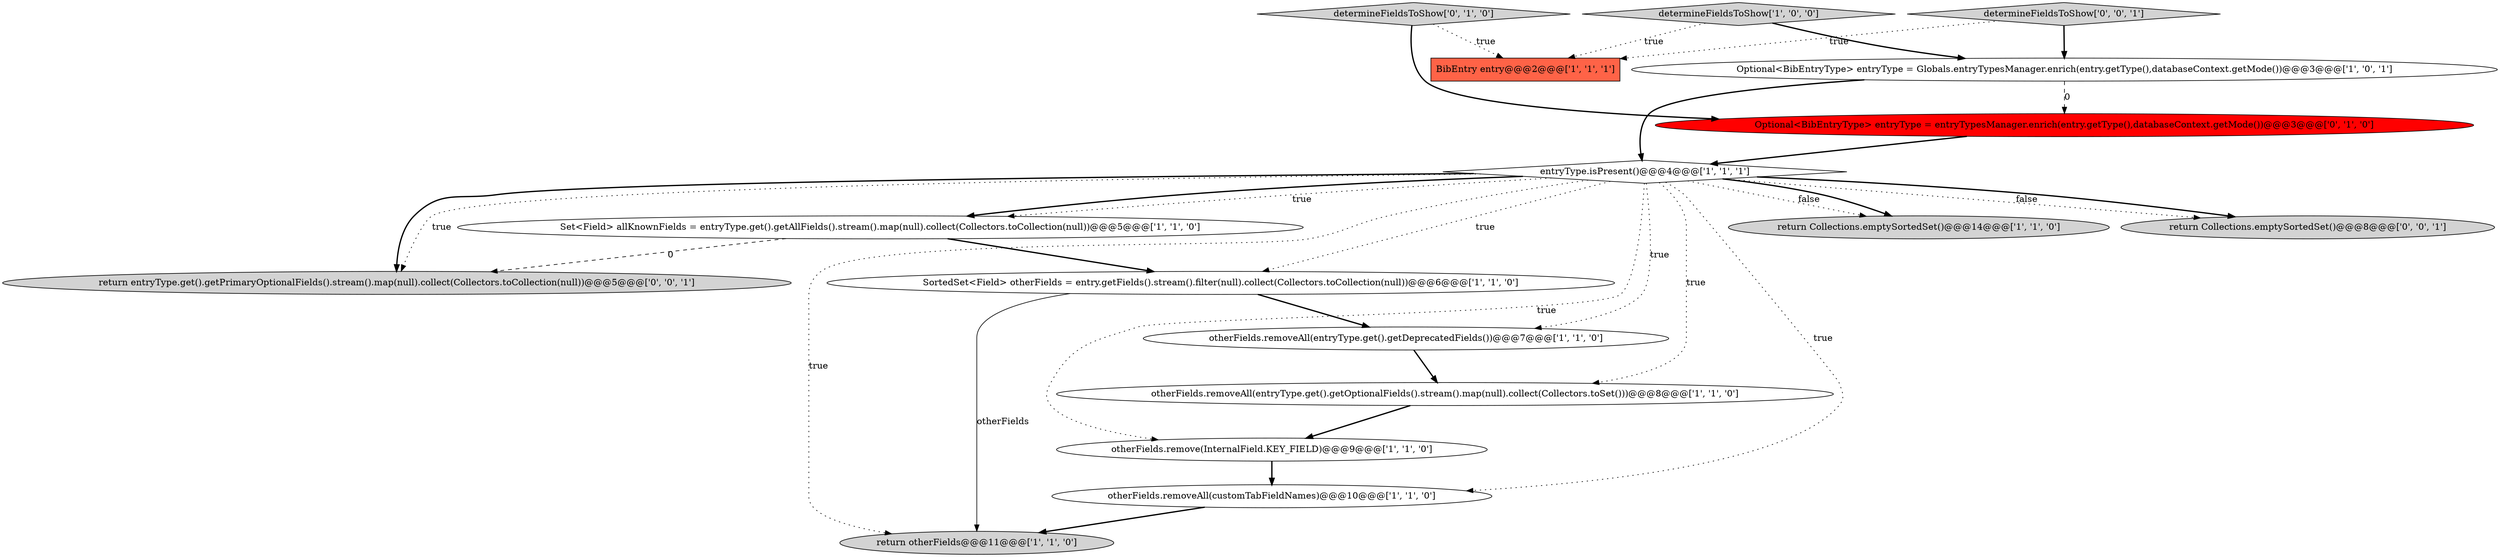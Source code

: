 digraph {
15 [style = filled, label = "determineFieldsToShow['0', '0', '1']", fillcolor = lightgray, shape = diamond image = "AAA0AAABBB3BBB"];
16 [style = filled, label = "return entryType.get().getPrimaryOptionalFields().stream().map(null).collect(Collectors.toCollection(null))@@@5@@@['0', '0', '1']", fillcolor = lightgray, shape = ellipse image = "AAA0AAABBB3BBB"];
3 [style = filled, label = "otherFields.removeAll(entryType.get().getDeprecatedFields())@@@7@@@['1', '1', '0']", fillcolor = white, shape = ellipse image = "AAA0AAABBB1BBB"];
11 [style = filled, label = "return otherFields@@@11@@@['1', '1', '0']", fillcolor = lightgray, shape = ellipse image = "AAA0AAABBB1BBB"];
4 [style = filled, label = "BibEntry entry@@@2@@@['1', '1', '1']", fillcolor = tomato, shape = box image = "AAA0AAABBB1BBB"];
12 [style = filled, label = "Optional<BibEntryType> entryType = entryTypesManager.enrich(entry.getType(),databaseContext.getMode())@@@3@@@['0', '1', '0']", fillcolor = red, shape = ellipse image = "AAA1AAABBB2BBB"];
13 [style = filled, label = "determineFieldsToShow['0', '1', '0']", fillcolor = lightgray, shape = diamond image = "AAA0AAABBB2BBB"];
1 [style = filled, label = "otherFields.removeAll(entryType.get().getOptionalFields().stream().map(null).collect(Collectors.toSet()))@@@8@@@['1', '1', '0']", fillcolor = white, shape = ellipse image = "AAA0AAABBB1BBB"];
8 [style = filled, label = "return Collections.emptySortedSet()@@@14@@@['1', '1', '0']", fillcolor = lightgray, shape = ellipse image = "AAA0AAABBB1BBB"];
6 [style = filled, label = "entryType.isPresent()@@@4@@@['1', '1', '1']", fillcolor = white, shape = diamond image = "AAA0AAABBB1BBB"];
14 [style = filled, label = "return Collections.emptySortedSet()@@@8@@@['0', '0', '1']", fillcolor = lightgray, shape = ellipse image = "AAA0AAABBB3BBB"];
7 [style = filled, label = "SortedSet<Field> otherFields = entry.getFields().stream().filter(null).collect(Collectors.toCollection(null))@@@6@@@['1', '1', '0']", fillcolor = white, shape = ellipse image = "AAA0AAABBB1BBB"];
10 [style = filled, label = "otherFields.removeAll(customTabFieldNames)@@@10@@@['1', '1', '0']", fillcolor = white, shape = ellipse image = "AAA0AAABBB1BBB"];
2 [style = filled, label = "Optional<BibEntryType> entryType = Globals.entryTypesManager.enrich(entry.getType(),databaseContext.getMode())@@@3@@@['1', '0', '1']", fillcolor = white, shape = ellipse image = "AAA0AAABBB1BBB"];
5 [style = filled, label = "Set<Field> allKnownFields = entryType.get().getAllFields().stream().map(null).collect(Collectors.toCollection(null))@@@5@@@['1', '1', '0']", fillcolor = white, shape = ellipse image = "AAA0AAABBB1BBB"];
9 [style = filled, label = "otherFields.remove(InternalField.KEY_FIELD)@@@9@@@['1', '1', '0']", fillcolor = white, shape = ellipse image = "AAA0AAABBB1BBB"];
0 [style = filled, label = "determineFieldsToShow['1', '0', '0']", fillcolor = lightgray, shape = diamond image = "AAA0AAABBB1BBB"];
15->2 [style = bold, label=""];
3->1 [style = bold, label=""];
2->6 [style = bold, label=""];
0->2 [style = bold, label=""];
0->4 [style = dotted, label="true"];
7->11 [style = solid, label="otherFields"];
6->1 [style = dotted, label="true"];
9->10 [style = bold, label=""];
12->6 [style = bold, label=""];
6->14 [style = dotted, label="false"];
7->3 [style = bold, label=""];
1->9 [style = bold, label=""];
15->4 [style = dotted, label="true"];
6->14 [style = bold, label=""];
6->10 [style = dotted, label="true"];
5->16 [style = dashed, label="0"];
2->12 [style = dashed, label="0"];
6->5 [style = bold, label=""];
13->12 [style = bold, label=""];
6->8 [style = dotted, label="false"];
6->16 [style = dotted, label="true"];
6->9 [style = dotted, label="true"];
6->16 [style = bold, label=""];
6->8 [style = bold, label=""];
6->7 [style = dotted, label="true"];
5->7 [style = bold, label=""];
6->11 [style = dotted, label="true"];
6->3 [style = dotted, label="true"];
13->4 [style = dotted, label="true"];
6->5 [style = dotted, label="true"];
10->11 [style = bold, label=""];
}

